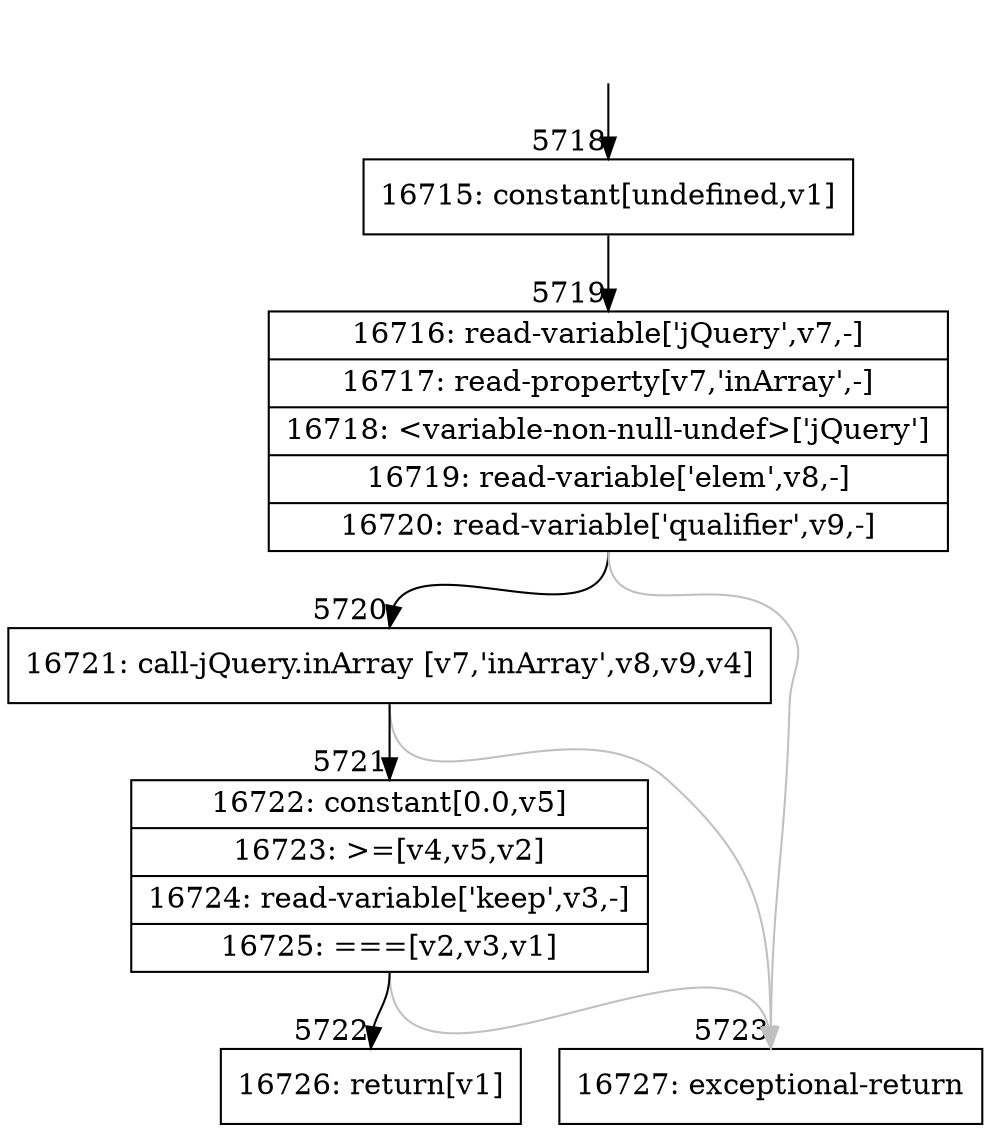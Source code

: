 digraph {
rankdir="TD"
BB_entry371[shape=none,label=""];
BB_entry371 -> BB5718 [tailport=s, headport=n, headlabel="    5718"]
BB5718 [shape=record label="{16715: constant[undefined,v1]}" ] 
BB5718 -> BB5719 [tailport=s, headport=n, headlabel="      5719"]
BB5719 [shape=record label="{16716: read-variable['jQuery',v7,-]|16717: read-property[v7,'inArray',-]|16718: \<variable-non-null-undef\>['jQuery']|16719: read-variable['elem',v8,-]|16720: read-variable['qualifier',v9,-]}" ] 
BB5719 -> BB5720 [tailport=s, headport=n, headlabel="      5720"]
BB5719 -> BB5723 [tailport=s, headport=n, color=gray, headlabel="      5723"]
BB5720 [shape=record label="{16721: call-jQuery.inArray [v7,'inArray',v8,v9,v4]}" ] 
BB5720 -> BB5721 [tailport=s, headport=n, headlabel="      5721"]
BB5720 -> BB5723 [tailport=s, headport=n, color=gray]
BB5721 [shape=record label="{16722: constant[0.0,v5]|16723: \>=[v4,v5,v2]|16724: read-variable['keep',v3,-]|16725: ===[v2,v3,v1]}" ] 
BB5721 -> BB5722 [tailport=s, headport=n, headlabel="      5722"]
BB5721 -> BB5723 [tailport=s, headport=n, color=gray]
BB5722 [shape=record label="{16726: return[v1]}" ] 
BB5723 [shape=record label="{16727: exceptional-return}" ] 
//#$~ 5818
}
